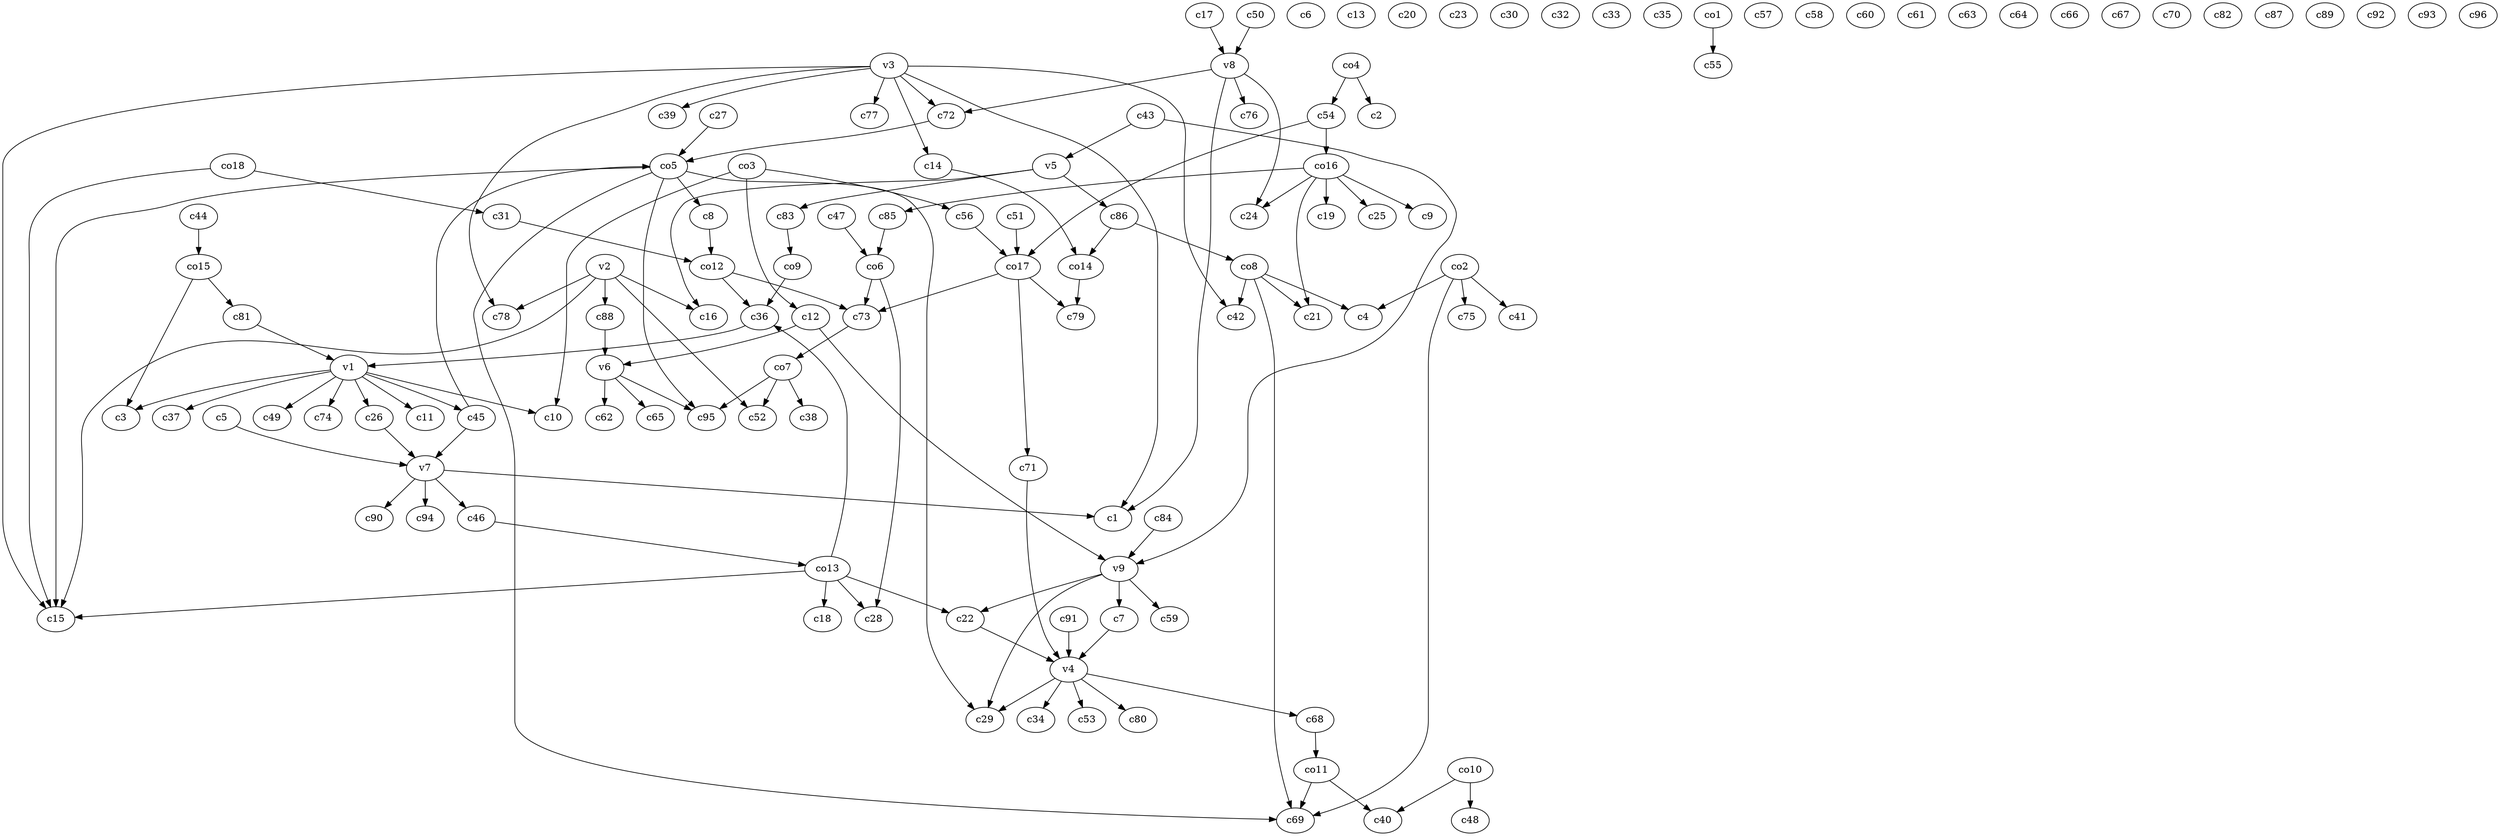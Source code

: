 strict digraph  {
c1;
c2;
c3;
c4;
c5;
c6;
c7;
c8;
c9;
c10;
c11;
c12;
c13;
c14;
c15;
c16;
c17;
c18;
c19;
c20;
c21;
c22;
c23;
c24;
c25;
c26;
c27;
c28;
c29;
c30;
c31;
c32;
c33;
c34;
c35;
c36;
c37;
c38;
c39;
c40;
c41;
c42;
c43;
c44;
c45;
c46;
c47;
c48;
c49;
c50;
c51;
c52;
c53;
c54;
c55;
c56;
c57;
c58;
c59;
c60;
c61;
c62;
c63;
c64;
c65;
c66;
c67;
c68;
c69;
c70;
c71;
c72;
c73;
c74;
c75;
c76;
c77;
c78;
c79;
c80;
c81;
c82;
c83;
c84;
c85;
c86;
c87;
c88;
c89;
c90;
c91;
c92;
c93;
c94;
c95;
c96;
v1;
v2;
v3;
v4;
v5;
v6;
v7;
v8;
v9;
co1;
co2;
co3;
co4;
co5;
co6;
co7;
co8;
co9;
co10;
co11;
co12;
co13;
co14;
co15;
co16;
co17;
co18;
c5 -> v7  [weight=1];
c7 -> v4  [weight=1];
c8 -> co12  [weight=1];
c12 -> v9  [weight=1];
c12 -> v6  [weight=1];
c14 -> co14  [weight=1];
c17 -> v8  [weight=1];
c22 -> v4  [weight=1];
c26 -> v7  [weight=1];
c27 -> co5  [weight=1];
c31 -> co12  [weight=1];
c36 -> v1  [weight=1];
c43 -> v5  [weight=1];
c43 -> v9  [weight=1];
c44 -> co15  [weight=1];
c45 -> co5  [weight=1];
c45 -> v7  [weight=1];
c46 -> co13  [weight=1];
c47 -> co6  [weight=1];
c50 -> v8  [weight=1];
c51 -> co17  [weight=1];
c54 -> co16  [weight=1];
c54 -> co17  [weight=1];
c56 -> co17  [weight=1];
c68 -> co11  [weight=1];
c71 -> v4  [weight=1];
c72 -> co5  [weight=1];
c73 -> co7  [weight=1];
c81 -> v1  [weight=1];
c83 -> co9  [weight=1];
c84 -> v9  [weight=1];
c85 -> co6  [weight=1];
c86 -> co14  [weight=1];
c86 -> co8  [weight=1];
c88 -> v6  [weight=1];
c91 -> v4  [weight=1];
v1 -> c37  [weight=1];
v1 -> c45  [weight=1];
v1 -> c11  [weight=1];
v1 -> c49  [weight=1];
v1 -> c74  [weight=1];
v1 -> c26  [weight=1];
v1 -> c3  [weight=1];
v1 -> c10  [weight=1];
v2 -> c15  [weight=1];
v2 -> c16  [weight=1];
v2 -> c52  [weight=1];
v2 -> c78  [weight=1];
v2 -> c88  [weight=1];
v3 -> c1  [weight=1];
v3 -> c39  [weight=1];
v3 -> c72  [weight=1];
v3 -> c15  [weight=1];
v3 -> c42  [weight=1];
v3 -> c78  [weight=1];
v3 -> c77  [weight=1];
v3 -> c14  [weight=1];
v4 -> c29  [weight=1];
v4 -> c53  [weight=1];
v4 -> c34  [weight=1];
v4 -> c80  [weight=1];
v4 -> c68  [weight=1];
v5 -> c83  [weight=1];
v5 -> c16  [weight=1];
v5 -> c86  [weight=1];
v6 -> c62  [weight=1];
v6 -> c65  [weight=1];
v6 -> c95  [weight=1];
v7 -> c90  [weight=1];
v7 -> c46  [weight=1];
v7 -> c1  [weight=1];
v7 -> c94  [weight=1];
v8 -> c1  [weight=1];
v8 -> c72  [weight=1];
v8 -> c76  [weight=1];
v8 -> c24  [weight=1];
v9 -> c7  [weight=1];
v9 -> c22  [weight=1];
v9 -> c29  [weight=1];
v9 -> c59  [weight=1];
co1 -> c55  [weight=1];
co2 -> c69  [weight=1];
co2 -> c4  [weight=1];
co2 -> c41  [weight=1];
co2 -> c75  [weight=1];
co3 -> c10  [weight=1];
co3 -> c12  [weight=1];
co3 -> c56  [weight=1];
co4 -> c54  [weight=1];
co4 -> c2  [weight=1];
co5 -> c15  [weight=1];
co5 -> c69  [weight=1];
co5 -> c95  [weight=1];
co5 -> c29  [weight=1];
co5 -> c8  [weight=1];
co6 -> c73  [weight=1];
co6 -> c28  [weight=1];
co7 -> c95  [weight=1];
co7 -> c52  [weight=1];
co7 -> c38  [weight=1];
co8 -> c4  [weight=1];
co8 -> c69  [weight=1];
co8 -> c42  [weight=1];
co8 -> c21  [weight=1];
co9 -> c36  [weight=1];
co10 -> c48  [weight=1];
co10 -> c40  [weight=1];
co11 -> c40  [weight=1];
co11 -> c69  [weight=1];
co12 -> c73  [weight=1];
co12 -> c36  [weight=1];
co13 -> c36  [weight=1];
co13 -> c18  [weight=1];
co13 -> c22  [weight=1];
co13 -> c15  [weight=1];
co13 -> c28  [weight=1];
co14 -> c79  [weight=1];
co15 -> c3  [weight=1];
co15 -> c81  [weight=1];
co16 -> c25  [weight=1];
co16 -> c85  [weight=1];
co16 -> c19  [weight=1];
co16 -> c24  [weight=1];
co16 -> c9  [weight=1];
co16 -> c21  [weight=1];
co17 -> c71  [weight=1];
co17 -> c73  [weight=1];
co17 -> c79  [weight=1];
co18 -> c15  [weight=1];
co18 -> c31  [weight=1];
}
